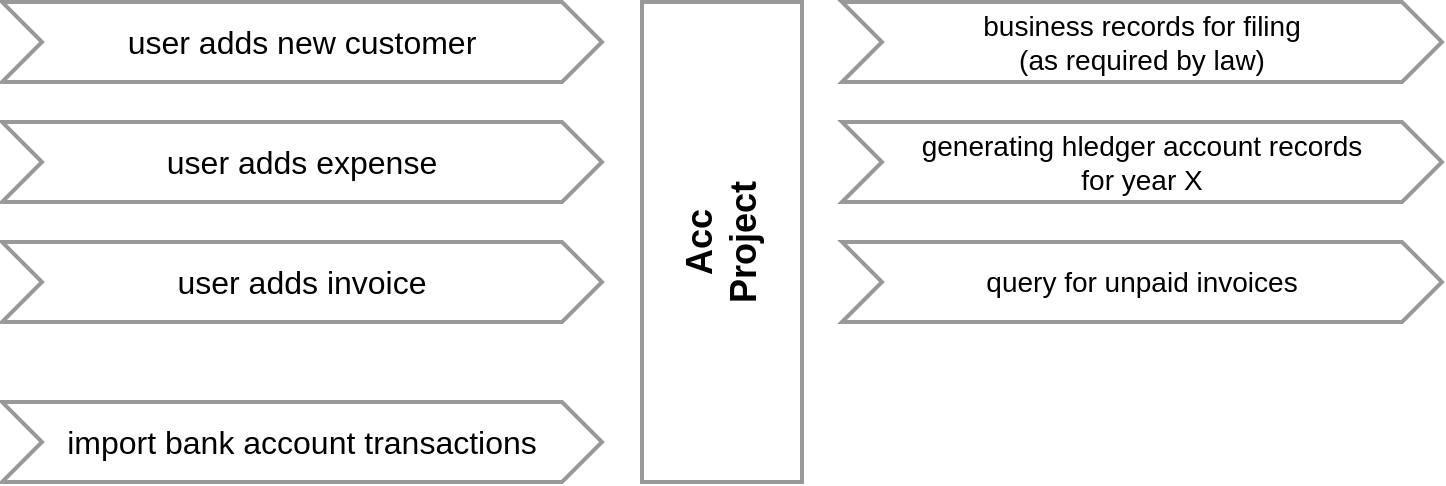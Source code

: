 <mxfile version="13.4.5" type="device"><diagram id="kNi9B8IhKoZQfRaCvhXN" name="Page-1"><mxGraphModel dx="952" dy="410" grid="1" gridSize="10" guides="1" tooltips="1" connect="1" arrows="1" fold="1" page="1" pageScale="1" pageWidth="1169" pageHeight="827" math="0" shadow="0"><root><mxCell id="0"/><mxCell id="1" parent="0"/><mxCell id="7mCqsxOJczDKBSMWd33Y-1" value="&lt;div style=&quot;font-size: 18px;&quot;&gt;Acc&lt;/div&gt;&lt;div style=&quot;font-size: 18px;&quot;&gt;Project&lt;br style=&quot;font-size: 18px;&quot;&gt;&lt;/div&gt;" style="rounded=0;whiteSpace=wrap;html=1;fillColor=none;horizontal=0;fontStyle=1;fontSize=18;strokeWidth=2;strokeColor=#999999;" vertex="1" parent="1"><mxGeometry x="400" y="80" width="80" height="240" as="geometry"/></mxCell><mxCell id="7mCqsxOJczDKBSMWd33Y-2" value="user adds new customer" style="shape=step;perimeter=stepPerimeter;whiteSpace=wrap;html=1;fixedSize=1;fillColor=none;fontSize=16;strokeWidth=2;strokeColor=#999999;" vertex="1" parent="1"><mxGeometry x="80" y="80" width="300" height="40" as="geometry"/></mxCell><mxCell id="7mCqsxOJczDKBSMWd33Y-3" value="user adds expense" style="shape=step;perimeter=stepPerimeter;whiteSpace=wrap;html=1;fixedSize=1;fillColor=none;fontSize=16;strokeWidth=2;strokeColor=#999999;" vertex="1" parent="1"><mxGeometry x="80" y="140" width="300" height="40" as="geometry"/></mxCell><mxCell id="7mCqsxOJczDKBSMWd33Y-4" value="user adds invoice" style="shape=step;perimeter=stepPerimeter;whiteSpace=wrap;html=1;fixedSize=1;fillColor=none;fontSize=16;strokeWidth=2;strokeColor=#999999;" vertex="1" parent="1"><mxGeometry x="80" y="200" width="300" height="40" as="geometry"/></mxCell><mxCell id="7mCqsxOJczDKBSMWd33Y-6" value="import bank account transactions" style="shape=step;perimeter=stepPerimeter;whiteSpace=wrap;html=1;fixedSize=1;fillColor=none;fontSize=16;strokeWidth=2;strokeColor=#999999;" vertex="1" parent="1"><mxGeometry x="80" y="280" width="300" height="40" as="geometry"/></mxCell><mxCell id="7mCqsxOJczDKBSMWd33Y-7" value="&lt;div&gt;business records for filing&lt;/div&gt;&lt;div&gt;(as required by law)&lt;/div&gt;" style="shape=step;perimeter=stepPerimeter;whiteSpace=wrap;html=1;fixedSize=1;fillColor=none;fontSize=14;strokeWidth=2;strokeColor=#999999;" vertex="1" parent="1"><mxGeometry x="500" y="80" width="300" height="40" as="geometry"/></mxCell><mxCell id="7mCqsxOJczDKBSMWd33Y-8" value="&lt;div&gt;generating hledger account records&lt;/div&gt;&lt;div&gt;for year X&lt;br&gt;&lt;/div&gt;" style="shape=step;perimeter=stepPerimeter;whiteSpace=wrap;html=1;fixedSize=1;fillColor=none;fontSize=14;strokeWidth=2;strokeColor=#999999;" vertex="1" parent="1"><mxGeometry x="500" y="140" width="300" height="40" as="geometry"/></mxCell><mxCell id="7mCqsxOJczDKBSMWd33Y-9" value="query for unpaid invoices" style="shape=step;perimeter=stepPerimeter;whiteSpace=wrap;html=1;fixedSize=1;fillColor=none;fontSize=14;strokeWidth=2;strokeColor=#999999;" vertex="1" parent="1"><mxGeometry x="500" y="200" width="300" height="40" as="geometry"/></mxCell></root></mxGraphModel></diagram></mxfile>